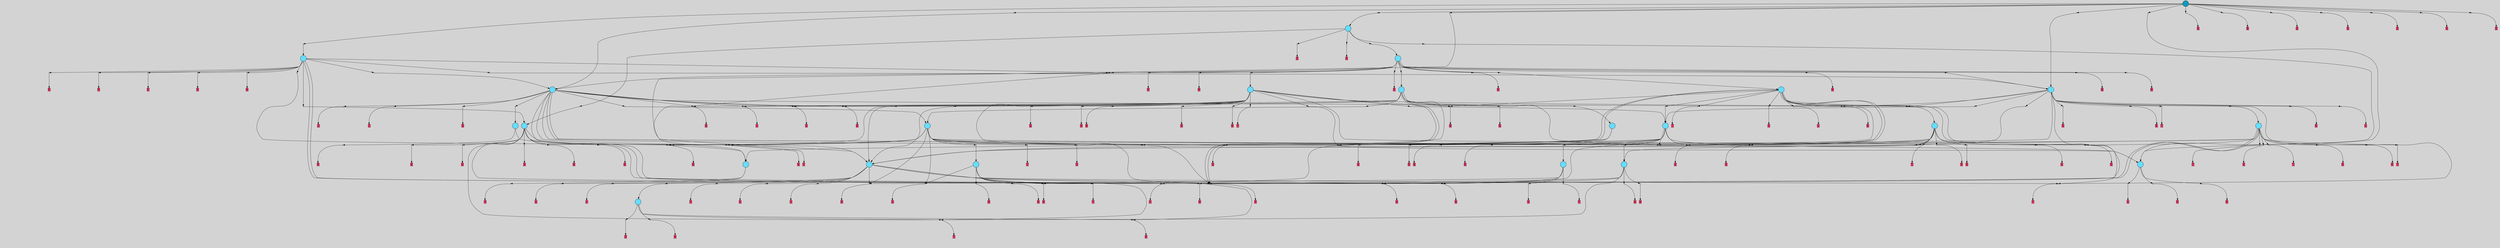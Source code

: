// File exported with GEGELATI v1.3.1
// On the 2024-04-08 15:26:36
// With the File::TPGGraphDotExporter
digraph{
	graph[pad = "0.212, 0.055" bgcolor = lightgray]
	node[shape=circle style = filled label = ""]
		T2 [fillcolor="#66ddff"]
		T4 [fillcolor="#66ddff"]
		T5 [fillcolor="#66ddff"]
		T8 [fillcolor="#66ddff"]
		T36 [fillcolor="#66ddff"]
		T102 [fillcolor="#66ddff"]
		T137 [fillcolor="#66ddff"]
		T191 [fillcolor="#66ddff"]
		T209 [fillcolor="#66ddff"]
		T210 [fillcolor="#66ddff"]
		T244 [fillcolor="#66ddff"]
		T273 [fillcolor="#66ddff"]
		T293 [fillcolor="#66ddff"]
		T333 [fillcolor="#66ddff"]
		T336 [fillcolor="#66ddff"]
		T363 [fillcolor="#66ddff"]
		T398 [fillcolor="#66ddff"]
		T409 [fillcolor="#66ddff"]
		T410 [fillcolor="#66ddff"]
		T620 [fillcolor="#66ddff"]
		T725 [fillcolor="#66ddff"]
		T791 [fillcolor="#66ddff"]
		T937 [fillcolor="#1199bb"]
		P23569 [fillcolor="#cccccc" shape=point] //
		I23569 [shape=box style=invis label="2|0&1|4#4|6#2|6#0|7#4|4#3|3&#92;n11|6&0|4#0|5#3|7#1|3#3|1#4|3&#92;n9|5&2|2#0|7#0|5#2|3#3|4#0|0&#92;n"]
		P23569 -> I23569[style=invis]
		A14717 [fillcolor="#ff3366" shape=box margin=0.03 width=0 height=0 label="2"]
		T2 -> P23569 -> A14717
		P23570 [fillcolor="#cccccc" shape=point] //
		I23570 [shape=box style=invis label="9|0&4|4#1|0#2|7#3|2#2|1#0|7&#92;n9|3&1|4#2|0#1|2#3|7#4|2#1|3&#92;n11|4&4|0#0|5#4|1#1|1#0|0#2|4&#92;n"]
		P23570 -> I23570[style=invis]
		A14718 [fillcolor="#ff3366" shape=box margin=0.03 width=0 height=0 label="3"]
		T2 -> P23570 -> A14718
		P23571 [fillcolor="#cccccc" shape=point] //
		I23571 [shape=box style=invis label="6|1&3|1#0|5#1|5#1|0#3|2#1|0&#92;n3|6&3|3#3|0#0|2#1|5#2|0#4|5&#92;n9|7&0|1#0|6#2|2#4|1#0|6#3|3&#92;n4|4&1|5#3|1#0|0#3|4#4|5#0|4&#92;n5|7&0|2#4|3#4|3#2|5#0|4#0|4&#92;n7|5&2|3#0|1#3|3#2|5#4|6#1|4&#92;n"]
		P23571 -> I23571[style=invis]
		A14719 [fillcolor="#ff3366" shape=box margin=0.03 width=0 height=0 label="4"]
		T4 -> P23571 -> A14719
		P23572 [fillcolor="#cccccc" shape=point] //
		I23572 [shape=box style=invis label="3|6&3|2#2|0#2|0#1|0#0|2#3|7&#92;n6|4&2|2#1|1#2|7#2|3#4|2#4|6&#92;n10|6&3|6#4|5#1|1#0|5#0|5#0|7&#92;n6|1&3|6#2|2#3|2#0|6#0|0#1|5&#92;n5|4&3|7#1|4#3|3#4|1#1|5#3|7&#92;n8|2&2|1#4|1#1|3#4|7#3|2#1|4&#92;n"]
		P23572 -> I23572[style=invis]
		A14720 [fillcolor="#ff3366" shape=box margin=0.03 width=0 height=0 label="5"]
		T4 -> P23572 -> A14720
		P23573 [fillcolor="#cccccc" shape=point] //
		I23573 [shape=box style=invis label="4|3&4|7#0|3#2|7#0|6#4|3#0|4&#92;n2|0&0|0#4|6#1|6#4|2#4|2#0|2&#92;n"]
		P23573 -> I23573[style=invis]
		A14721 [fillcolor="#ff3366" shape=box margin=0.03 width=0 height=0 label="5"]
		T5 -> P23573 -> A14721
		P23574 [fillcolor="#cccccc" shape=point] //
		I23574 [shape=box style=invis label="7|3&0|3#2|4#3|4#3|5#3|0#0|4&#92;n"]
		P23574 -> I23574[style=invis]
		A14722 [fillcolor="#ff3366" shape=box margin=0.03 width=0 height=0 label="6"]
		T5 -> P23574 -> A14722
		P23575 [fillcolor="#cccccc" shape=point] //
		I23575 [shape=box style=invis label="2|2&1|5#0|6#1|1#1|3#2|7#1|2&#92;n"]
		P23575 -> I23575[style=invis]
		A14723 [fillcolor="#ff3366" shape=box margin=0.03 width=0 height=0 label="8"]
		T8 -> P23575 -> A14723
		P23576 [fillcolor="#cccccc" shape=point] //
		I23576 [shape=box style=invis label="8|0&3|4#4|4#3|7#0|3#0|4#3|4&#92;n"]
		P23576 -> I23576[style=invis]
		A14724 [fillcolor="#ff3366" shape=box margin=0.03 width=0 height=0 label="0"]
		T8 -> P23576 -> A14724
		P23577 [fillcolor="#cccccc" shape=point] //
		I23577 [shape=box style=invis label="0|4&2|7#3|7#4|2#3|4#2|7#4|4&#92;n"]
		P23577 -> I23577[style=invis]
		A14725 [fillcolor="#ff3366" shape=box margin=0.03 width=0 height=0 label="6"]
		T4 -> P23577 -> A14725
		P23578 [fillcolor="#cccccc" shape=point] //
		I23578 [shape=box style=invis label="0|0&0|1#0|0#0|5#1|5#0|7#0|6&#92;n1|7&0|2#0|4#1|4#3|3#0|2#4|3&#92;n"]
		P23578 -> I23578[style=invis]
		A14726 [fillcolor="#ff3366" shape=box margin=0.03 width=0 height=0 label="1"]
		T5 -> P23578 -> A14726
		P23579 [fillcolor="#cccccc" shape=point] //
		I23579 [shape=box style=invis label="6|1&3|5#2|6#3|5#4|7#1|5#0|1&#92;n8|3&0|2#2|3#0|3#4|1#2|5#3|3&#92;n4|3&0|5#1|2#4|0#0|1#2|2#4|4&#92;n6|0&3|1#3|4#3|6#3|5#3|2#2|2&#92;n10|2&2|3#3|0#2|6#0|5#4|7#0|7&#92;n"]
		P23579 -> I23579[style=invis]
		A14727 [fillcolor="#ff3366" shape=box margin=0.03 width=0 height=0 label="7"]
		T36 -> P23579 -> A14727
		P23580 [fillcolor="#cccccc" shape=point] //
		I23580 [shape=box style=invis label="1|1&2|0#0|5#1|1#3|3#3|1#2|7&#92;n1|4&2|0#3|3#3|3#3|4#4|1#1|0&#92;n1|0&0|3#2|2#4|2#0|6#0|1#3|0&#92;n6|3&3|7#0|3#3|0#1|6#4|3#3|1&#92;n10|1&3|2#3|1#2|7#0|6#0|6#3|0&#92;n8|7&2|4#0|1#2|0#2|4#0|0#3|5&#92;n7|6&4|3#4|1#2|5#2|6#0|0#1|4&#92;n1|1&3|4#0|1#0|6#1|6#3|0#3|0&#92;n0|5&0|3#1|5#3|7#1|7#3|0#4|7&#92;n"]
		P23580 -> I23580[style=invis]
		A14728 [fillcolor="#ff3366" shape=box margin=0.03 width=0 height=0 label="0"]
		T36 -> P23580 -> A14728
		P23581 [fillcolor="#cccccc" shape=point] //
		I23581 [shape=box style=invis label="2|0&0|0#4|0#1|6#4|1#4|5#0|2&#92;n5|0&0|0#2|2#2|4#4|0#2|7#4|3&#92;n9|1&4|3#0|2#0|6#1|7#2|6#4|6&#92;n"]
		P23581 -> I23581[style=invis]
		A14729 [fillcolor="#ff3366" shape=box margin=0.03 width=0 height=0 label="5"]
		T36 -> P23581 -> A14729
		P23582 [fillcolor="#cccccc" shape=point] //
		I23582 [shape=box style=invis label="0|2&4|1#3|0#2|4#3|4#1|3#1|6&#92;n9|5&4|6#2|5#3|6#0|6#2|3#2|3&#92;n10|4&2|3#3|4#4|5#4|3#4|3#2|2&#92;n0|1&1|0#0|6#4|3#1|5#3|3#0|6&#92;n3|4&0|5#3|5#2|5#1|0#4|7#3|1&#92;n10|6&0|4#3|7#1|2#4|4#2|6#2|2&#92;n"]
		P23582 -> I23582[style=invis]
		A14730 [fillcolor="#ff3366" shape=box margin=0.03 width=0 height=0 label="4"]
		T36 -> P23582 -> A14730
		P23583 [fillcolor="#cccccc" shape=point] //
		I23583 [shape=box style=invis label="6|4&3|3#4|6#1|7#4|0#4|6#2|0&#92;n9|7&0|1#4|6#2|2#1|1#4|6#3|3&#92;n3|6&3|3#3|0#0|2#1|5#2|0#4|5&#92;n2|5&1|5#2|7#2|0#4|7#1|7#1|3&#92;n0|0&2|5#3|2#0|1#4|4#0|0#2|3&#92;n5|7&0|2#1|3#4|3#2|2#0|4#0|4&#92;n6|5&3|1#0|5#1|5#1|0#3|2#1|0&#92;n1|7&4|7#0|0#2|0#2|5#4|6#4|5&#92;n"]
		P23583 -> I23583[style=invis]
		A14731 [fillcolor="#ff3366" shape=box margin=0.03 width=0 height=0 label="4"]
		T102 -> P23583 -> A14731
		P23584 [fillcolor="#cccccc" shape=point] //
		I23584 [shape=box style=invis label="6|1&3|5#2|6#3|5#4|7#1|5#0|1&#92;n6|0&3|1#3|4#3|6#3|5#3|2#2|2&#92;n8|1&0|2#2|3#0|3#4|1#2|5#3|3&#92;n10|2&2|3#3|0#2|6#0|5#4|7#0|7&#92;n"]
		P23584 -> I23584[style=invis]
		A14732 [fillcolor="#ff3366" shape=box margin=0.03 width=0 height=0 label="7"]
		T102 -> P23584 -> A14732
		P23585 [fillcolor="#cccccc" shape=point] //
		I23585 [shape=box style=invis label="2|4&3|0#4|3#4|4#2|4#4|5#3|3&#92;n1|0&3|4#1|4#0|1#2|3#3|5#3|5&#92;n11|4&4|6#4|4#4|6#4|0#4|5#2|0&#92;n"]
		P23585 -> I23585[style=invis]
		A14733 [fillcolor="#ff3366" shape=box margin=0.03 width=0 height=0 label="3"]
		T102 -> P23585 -> A14733
		P23586 [fillcolor="#cccccc" shape=point] //
		I23586 [shape=box style=invis label="10|6&4|5#1|5#3|4#4|4#0|4#2|3&#92;n4|0&3|6#4|7#0|1#4|4#1|2#4|4&#92;n9|5&0|7#4|7#3|1#4|6#2|1#3|0&#92;n10|6&4|1#4|2#0|0#0|7#2|7#3|2&#92;n9|7&0|0#0|0#0|4#2|6#2|5#0|7&#92;n3|4&1|3#4|1#3|7#0|4#2|0#0|0&#92;n7|6&3|3#2|6#4|6#3|5#4|5#3|6&#92;n"]
		P23586 -> I23586[style=invis]
		A14734 [fillcolor="#ff3366" shape=box margin=0.03 width=0 height=0 label="5"]
		T102 -> P23586 -> A14734
		T137 -> P23580
		P23587 [fillcolor="#cccccc" shape=point] //
		I23587 [shape=box style=invis label="1|1&2|5#0|2#0|5#2|2#3|7#4|6&#92;n8|5&3|7#0|2#1|4#3|5#0|7#4|1&#92;n6|5&1|5#0|3#2|5#2|2#3|1#4|4&#92;n4|4&3|7#4|6#4|2#0|1#2|1#4|0&#92;n3|3&2|3#4|0#4|3#1|3#0|5#1|7&#92;n3|7&4|4#1|1#4|4#1|3#4|4#1|7&#92;n11|2&4|1#3|6#4|0#0|1#1|5#1|2&#92;n3|0&3|5#1|7#2|7#3|2#2|3#4|7&#92;n"]
		P23587 -> I23587[style=invis]
		A14735 [fillcolor="#ff3366" shape=box margin=0.03 width=0 height=0 label="7"]
		T137 -> P23587 -> A14735
		P23588 [fillcolor="#cccccc" shape=point] //
		I23588 [shape=box style=invis label="8|3&4|4#1|4#4|2#0|7#2|6#2|5&#92;n6|1&3|5#2|6#3|5#4|7#1|5#0|1&#92;n4|3&0|6#1|2#4|0#4|1#4|2#4|4&#92;n3|0&4|0#1|5#2|4#0|3#4|6#3|5&#92;n6|2&2|3#2|6#2|6#0|5#4|7#2|7&#92;n"]
		P23588 -> I23588[style=invis]
		A14736 [fillcolor="#ff3366" shape=box margin=0.03 width=0 height=0 label="7"]
		T137 -> P23588 -> A14736
		P23589 [fillcolor="#cccccc" shape=point] //
		I23589 [shape=box style=invis label="0|0&0|1#3|1#0|5#1|5#0|5#0|6&#92;n"]
		P23589 -> I23589[style=invis]
		A14737 [fillcolor="#ff3366" shape=box margin=0.03 width=0 height=0 label="1"]
		T137 -> P23589 -> A14737
		P23590 [fillcolor="#cccccc" shape=point] //
		I23590 [shape=box style=invis label="10|0&2|6#0|7#1|6#0|5#0|2#1|5&#92;n4|0&0|7#0|3#2|7#0|6#0|5#1|2&#92;n3|1&1|2#2|7#2|1#2|2#0|0#3|7&#92;n4|7&3|4#0|7#4|4#0|0#0|2#0|7&#92;n4|6&2|4#3|7#0|5#2|3#3|6#3|3&#92;n5|4&2|0#2|3#4|2#2|7#2|5#1|6&#92;n"]
		P23590 -> I23590[style=invis]
		A14738 [fillcolor="#ff3366" shape=box margin=0.03 width=0 height=0 label="1"]
		T137 -> P23590 -> A14738
		T137 -> P23577
		P23591 [fillcolor="#cccccc" shape=point] //
		I23591 [shape=box style=invis label="7|3&3|0#4|2#2|7#1|5#3|1#1|1&#92;n7|0&0|0#0|3#1|4#0|2#2|2#4|1&#92;n11|3&3|0#1|6#3|3#2|5#3|4#1|1&#92;n4|4&1|5#3|1#4|0#3|4#4|5#0|4&#92;n5|7&0|2#4|3#4|3#2|5#0|4#0|4&#92;n7|5&2|3#0|1#3|3#2|5#4|6#1|4&#92;n9|3&0|1#0|6#2|2#4|1#0|6#3|3&#92;n"]
		P23591 -> I23591[style=invis]
		T137 -> P23591 -> T102
		P23592 [fillcolor="#cccccc" shape=point] //
		I23592 [shape=box style=invis label="10|0&2|6#0|7#1|6#0|5#0|2#1|5&#92;n4|0&0|7#0|3#2|7#0|6#0|5#1|2&#92;n3|1&1|2#2|7#2|1#2|2#0|0#3|7&#92;n10|7&2|2#4|5#3|0#0|4#1|5#4|6&#92;n5|4&2|0#2|3#4|2#2|7#2|5#1|6&#92;n4|7&3|4#0|7#4|4#0|0#0|2#0|7&#92;n"]
		P23592 -> I23592[style=invis]
		A14739 [fillcolor="#ff3366" shape=box margin=0.03 width=0 height=0 label="1"]
		T137 -> P23592 -> A14739
		T137 -> P23582
		P23593 [fillcolor="#cccccc" shape=point] //
		I23593 [shape=box style=invis label="11|7&3|6#1|4#3|4#0|0#0|3#4|5&#92;n9|0&0|3#0|7#2|1#1|0#2|0#1|0&#92;n1|7&3|6#1|3#3|0#3|1#3|3#1|2&#92;n10|6&0|0#2|1#2|0#3|3#1|4#1|1&#92;n9|5&0|4#3|4#3|6#2|7#4|0#4|3&#92;n4|4&1|2#0|1#0|3#0|7#0|4#4|1&#92;n0|4&0|3#0|4#2|4#0|5#1|6#4|0&#92;n4|0&0|6#4|1#4|6#3|3#3|7#3|2&#92;n"]
		P23593 -> I23593[style=invis]
		A14740 [fillcolor="#ff3366" shape=box margin=0.03 width=0 height=0 label="7"]
		T191 -> P23593 -> A14740
		T191 -> P23577
		T191 -> P23584
		P23594 [fillcolor="#cccccc" shape=point] //
		I23594 [shape=box style=invis label="6|0&3|2#1|0#3|5#4|1#1|3#1|5&#92;n4|3&4|7#0|3#2|7#0|6#4|3#0|6&#92;n3|5&3|3#1|5#1|6#1|1#1|6#0|5&#92;n"]
		P23594 -> I23594[style=invis]
		A14741 [fillcolor="#ff3366" shape=box margin=0.03 width=0 height=0 label="5"]
		T191 -> P23594 -> A14741
		P23595 [fillcolor="#cccccc" shape=point] //
		I23595 [shape=box style=invis label="1|1&2|0#0|5#1|1#3|3#3|1#2|7&#92;n1|1&3|4#0|1#0|6#1|6#3|0#3|0&#92;n6|3&3|7#0|3#3|0#1|6#4|3#3|1&#92;n0|5&4|3#1|5#3|7#1|7#2|0#4|7&#92;n10|1&3|2#3|1#2|7#0|6#0|6#3|0&#92;n7|6&4|3#4|1#2|5#2|3#0|0#1|4&#92;n7|0&1|0#4|2#1|5#4|5#0|4#1|4&#92;n1|4&2|0#3|3#3|3#3|4#4|1#1|0&#92;n8|7&2|4#0|1#2|0#2|4#0|0#3|5&#92;n"]
		P23595 -> I23595[style=invis]
		A14742 [fillcolor="#ff3366" shape=box margin=0.03 width=0 height=0 label="0"]
		T191 -> P23595 -> A14742
		P23596 [fillcolor="#cccccc" shape=point] //
		I23596 [shape=box style=invis label="8|1&0|0#0|7#0|1#4|4#0|4#0|1&#92;n3|6&3|3#2|5#0|2#2|5#2|0#4|5&#92;n1|3&3|5#3|2#4|6#1|5#3|4#1|5&#92;n1|4&4|1#3|7#1|6#4|6#0|0#0|6&#92;n3|5&2|6#0|2#2|1#2|5#4|7#2|3&#92;n2|0&1|3#4|3#0|2#2|1#1|3#4|2&#92;n"]
		P23596 -> I23596[style=invis]
		A14743 [fillcolor="#ff3366" shape=box margin=0.03 width=0 height=0 label="4"]
		T191 -> P23596 -> A14743
		P23597 [fillcolor="#cccccc" shape=point] //
		I23597 [shape=box style=invis label="9|5&2|2#0|7#0|5#2|3#3|4#0|0&#92;n2|0&1|4#4|6#2|6#0|7#4|4#3|3&#92;n11|6&0|4#0|5#3|7#1|3#3|1#4|2&#92;n4|0&0|3#2|0#1|5#3|0#4|6#0|1&#92;n"]
		P23597 -> I23597[style=invis]
		A14744 [fillcolor="#ff3366" shape=box margin=0.03 width=0 height=0 label="2"]
		T191 -> P23597 -> A14744
		P23598 [fillcolor="#cccccc" shape=point] //
		I23598 [shape=box style=invis label="0|0&3|1#0|0#0|5#1|5#0|7#0|6&#92;n1|7&0|2#1|4#1|4#3|3#0|2#4|3&#92;n"]
		P23598 -> I23598[style=invis]
		A14745 [fillcolor="#ff3366" shape=box margin=0.03 width=0 height=0 label="1"]
		T209 -> P23598 -> A14745
		P23599 [fillcolor="#cccccc" shape=point] //
		I23599 [shape=box style=invis label="8|0&3|4#4|3#3|7#4|3#0|4#3|4&#92;n8|6&2|5#2|4#3|1#3|4#0|6#3|3&#92;n"]
		P23599 -> I23599[style=invis]
		A14746 [fillcolor="#ff3366" shape=box margin=0.03 width=0 height=0 label="0"]
		T209 -> P23599 -> A14746
		T209 -> P23584
		P23600 [fillcolor="#cccccc" shape=point] //
		I23600 [shape=box style=invis label="7|3&3|2#4|2#2|7#1|5#3|1#1|1&#92;n3|6&3|3#3|0#0|2#1|5#2|0#4|5&#92;n7|0&0|0#0|3#1|4#0|2#2|2#4|1&#92;n9|3&0|1#0|6#2|2#4|1#0|6#3|3&#92;n5|7&0|2#4|3#4|3#2|5#0|4#0|4&#92;n4|4&1|5#3|1#0|0#3|4#4|5#0|4&#92;n7|5&2|3#0|1#3|3#2|5#4|6#1|4&#92;n"]
		P23600 -> I23600[style=invis]
		A14747 [fillcolor="#ff3366" shape=box margin=0.03 width=0 height=0 label="4"]
		T209 -> P23600 -> A14747
		P23601 [fillcolor="#cccccc" shape=point] //
		I23601 [shape=box style=invis label="6|0&3|2#1|0#3|5#4|1#1|3#1|5&#92;n4|3&4|7#0|3#2|7#0|6#4|3#0|4&#92;n"]
		P23601 -> I23601[style=invis]
		A14748 [fillcolor="#ff3366" shape=box margin=0.03 width=0 height=0 label="5"]
		T209 -> P23601 -> A14748
		P23602 [fillcolor="#cccccc" shape=point] //
		I23602 [shape=box style=invis label="2|0&1|3#4|3#0|2#2|1#1|3#2|2&#92;n3|6&3|3#2|5#0|2#2|5#2|0#4|5&#92;n1|3&3|5#3|2#4|6#1|5#3|4#1|5&#92;n1|4&4|1#3|7#1|6#4|6#0|0#0|6&#92;n8|1&0|0#0|7#0|1#4|4#0|4#0|1&#92;n"]
		P23602 -> I23602[style=invis]
		A14749 [fillcolor="#ff3366" shape=box margin=0.03 width=0 height=0 label="4"]
		T209 -> P23602 -> A14749
		T210 -> P23598
		P23603 [fillcolor="#cccccc" shape=point] //
		I23603 [shape=box style=invis label="10|2&2|0#1|5#0|5#0|5#4|6#0|3&#92;n0|3&2|7#3|7#4|4#3|4#2|7#4|4&#92;n8|2&4|2#0|3#1|6#0|3#0|6#3|6&#92;n8|0&2|6#4|3#3|1#2|3#1|7#2|4&#92;n"]
		P23603 -> I23603[style=invis]
		A14750 [fillcolor="#ff3366" shape=box margin=0.03 width=0 height=0 label="6"]
		T210 -> P23603 -> A14750
		P23604 [fillcolor="#cccccc" shape=point] //
		I23604 [shape=box style=invis label="8|1&0|0#0|3#0|1#4|4#0|4#0|1&#92;n3|6&3|3#2|5#0|2#2|5#2|0#4|5&#92;n1|3&3|5#3|2#4|6#1|5#3|4#1|5&#92;n1|4&4|1#3|7#1|6#4|6#0|0#0|6&#92;n2|0&1|3#4|3#0|2#2|1#1|3#2|2&#92;n"]
		P23604 -> I23604[style=invis]
		A14751 [fillcolor="#ff3366" shape=box margin=0.03 width=0 height=0 label="4"]
		T210 -> P23604 -> A14751
		T210 -> P23599
		T210 -> P23584
		P23605 [fillcolor="#cccccc" shape=point] //
		I23605 [shape=box style=invis label="8|0&3|4#4|4#3|7#4|3#0|4#3|4&#92;n"]
		P23605 -> I23605[style=invis]
		A14752 [fillcolor="#ff3366" shape=box margin=0.03 width=0 height=0 label="0"]
		T210 -> P23605 -> A14752
		T210 -> P23601
		P23606 [fillcolor="#cccccc" shape=point] //
		I23606 [shape=box style=invis label="3|0&4|2#3|2#3|4#1|0#1|7#2|3&#92;n10|4&2|3#3|4#4|5#4|3#4|3#2|2&#92;n0|2&4|1#3|0#2|4#3|4#1|3#1|6&#92;n0|1&1|0#0|6#4|3#1|5#3|3#0|6&#92;n3|4&0|5#3|5#2|5#1|0#4|7#3|1&#92;n10|6&0|4#3|7#1|2#1|4#2|6#2|2&#92;n"]
		P23606 -> I23606[style=invis]
		T210 -> P23606 -> T2
		P23607 [fillcolor="#cccccc" shape=point] //
		I23607 [shape=box style=invis label="0|2&4|1#3|0#2|4#3|4#1|3#1|6&#92;n10|4&2|3#3|4#4|5#4|3#4|3#2|2&#92;n10|6&0|4#3|7#1|2#0|4#2|6#2|2&#92;n3|4&0|5#3|5#2|5#1|0#4|7#3|1&#92;n0|1&1|0#0|6#4|3#1|5#3|3#0|6&#92;n0|4&2|2#1|0#3|3#1|3#4|0#3|3&#92;n"]
		P23607 -> I23607[style=invis]
		A14753 [fillcolor="#ff3366" shape=box margin=0.03 width=0 height=0 label="4"]
		T210 -> P23607 -> A14753
		P23608 [fillcolor="#cccccc" shape=point] //
		I23608 [shape=box style=invis label="7|1&0|2#0|2#4|6#4|2#1|4#2|4&#92;n0|4&2|7#3|7#4|2#3|4#2|7#4|1&#92;n"]
		P23608 -> I23608[style=invis]
		A14754 [fillcolor="#ff3366" shape=box margin=0.03 width=0 height=0 label="6"]
		T210 -> P23608 -> A14754
		T244 -> P23580
		P23609 [fillcolor="#cccccc" shape=point] //
		I23609 [shape=box style=invis label="6|2&2|3#2|6#2|6#0|5#4|7#2|7&#92;n8|3&4|4#1|4#4|2#0|7#2|6#2|5&#92;n4|3&0|6#1|2#4|0#4|1#4|2#4|4&#92;n6|1&3|2#2|6#3|5#4|7#1|5#0|1&#92;n8|0&2|5#1|5#0|0#3|3#4|6#3|4&#92;n"]
		P23609 -> I23609[style=invis]
		T244 -> P23609 -> T191
		P23610 [fillcolor="#cccccc" shape=point] //
		I23610 [shape=box style=invis label="7|4&4|0#0|7#2|4#2|4#1|3#0|2&#92;n8|7&2|2#0|3#1|3#2|2#4|5#0|3&#92;n2|4&1|4#1|0#2|5#3|5#3|3#1|1&#92;n9|2&0|7#3|1#3|1#0|7#3|0#4|4&#92;n0|4&4|2#1|1#2|7#1|2#1|2#3|1&#92;n6|4&1|2#4|2#3|1#3|2#2|0#3|5&#92;n7|0&4|5#1|3#3|7#1|3#3|3#0|5&#92;n1|7&3|1#0|4#3|2#3|3#0|2#3|7&#92;n2|2&4|4#4|4#4|4#0|7#1|4#3|0&#92;n5|3&0|3#1|6#3|2#0|6#0|2#2|2&#92;n"]
		P23610 -> I23610[style=invis]
		T244 -> P23610 -> T2
		T244 -> P23575
		T244 -> P23597
		P23611 [fillcolor="#cccccc" shape=point] //
		I23611 [shape=box style=invis label="11|3&0|4#1|3#1|2#2|2#0|0#1|4&#92;n8|6&2|3#2|3#1|0#3|7#2|6#0|7&#92;n10|0&2|5#3|7#1|5#3|6#3|7#3|5&#92;n"]
		P23611 -> I23611[style=invis]
		A14755 [fillcolor="#ff3366" shape=box margin=0.03 width=0 height=0 label="7"]
		T244 -> P23611 -> A14755
		P23612 [fillcolor="#cccccc" shape=point] //
		I23612 [shape=box style=invis label="5|2&0|1#1|1#0|0#0|1#2|5#2|6&#92;n4|3&4|7#0|3#2|7#0|2#4|3#0|4&#92;n6|0&3|2#1|0#3|5#4|1#1|3#1|5&#92;n"]
		P23612 -> I23612[style=invis]
		A14756 [fillcolor="#ff3366" shape=box margin=0.03 width=0 height=0 label="5"]
		T244 -> P23612 -> A14756
		P23613 [fillcolor="#cccccc" shape=point] //
		I23613 [shape=box style=invis label="3|5&4|4#1|6#3|1#4|6#4|1#1|5&#92;n6|1&3|4#3|1#0|6#0|4#1|3#3|3&#92;n10|5&4|0#0|6#3|5#2|6#1|1#0|4&#92;n7|3&1|4#1|1#2|4#0|6#0|3#2|4&#92;n5|0&4|1#3|2#0|6#2|2#1|4#4|4&#92;n"]
		P23613 -> I23613[style=invis]
		A14757 [fillcolor="#ff3366" shape=box margin=0.03 width=0 height=0 label="3"]
		T244 -> P23613 -> A14757
		T244 -> P23606
		P23614 [fillcolor="#cccccc" shape=point] //
		I23614 [shape=box style=invis label="1|1&2|0#0|5#1|1#3|3#3|1#2|7&#92;n1|4&2|0#3|3#3|3#3|4#4|1#1|0&#92;n1|0&0|3#2|2#4|2#0|6#0|1#3|0&#92;n6|3&3|7#0|3#3|0#1|6#4|3#3|1&#92;n10|1&3|1#3|1#2|7#0|6#0|6#3|0&#92;n1|1&3|4#0|1#0|6#1|6#3|0#3|0&#92;n7|6&4|3#4|1#2|5#2|6#0|0#1|4&#92;n8|7&2|4#0|1#2|0#2|4#0|0#3|5&#92;n"]
		P23614 -> I23614[style=invis]
		A14758 [fillcolor="#ff3366" shape=box margin=0.03 width=0 height=0 label="0"]
		T244 -> P23614 -> A14758
		P23615 [fillcolor="#cccccc" shape=point] //
		I23615 [shape=box style=invis label="3|6&3|3#2|4#0|2#2|5#2|0#4|5&#92;n1|3&3|5#3|3#4|6#1|5#3|4#1|5&#92;n10|0&0|7#1|4#2|2#2|7#0|3#4|5&#92;n0|0&4|7#3|1#3|4#2|3#3|2#1|7&#92;n"]
		P23615 -> I23615[style=invis]
		A14759 [fillcolor="#ff3366" shape=box margin=0.03 width=0 height=0 label="4"]
		T244 -> P23615 -> A14759
		P23616 [fillcolor="#cccccc" shape=point] //
		I23616 [shape=box style=invis label="9|3&0|4#0|0#2|3#3|0#0|3#1|6&#92;n8|3&4|4#1|4#4|2#0|7#2|6#2|5&#92;n4|3&0|6#1|2#4|0#4|1#4|2#4|4&#92;n3|0&4|0#1|5#2|4#0|3#4|6#3|5&#92;n6|2&2|3#2|6#2|6#0|5#4|7#2|7&#92;n"]
		P23616 -> I23616[style=invis]
		A14760 [fillcolor="#ff3366" shape=box margin=0.03 width=0 height=0 label="7"]
		T244 -> P23616 -> A14760
		T244 -> P23586
		P23617 [fillcolor="#cccccc" shape=point] //
		I23617 [shape=box style=invis label="8|3&0|2#2|3#0|3#4|1#2|5#3|3&#92;n6|1&3|5#2|6#3|5#4|7#1|5#0|1&#92;n4|3&0|5#1|2#4|0#0|1#2|2#4|6&#92;n6|0&3|1#3|4#3|6#3|5#3|2#2|2&#92;n"]
		P23617 -> I23617[style=invis]
		T244 -> P23617 -> T5
		P23618 [fillcolor="#cccccc" shape=point] //
		I23618 [shape=box style=invis label="9|5&4|7#0|5#1|4#0|6#4|4#2|2&#92;n11|4&4|1#0|7#4|0#3|0#2|5#1|7&#92;n2|0&0|4#1|3#0|1#3|0#2|3#4|0&#92;n10|5&0|5#1|1#0|1#4|1#1|3#3|4&#92;n"]
		P23618 -> I23618[style=invis]
		A14761 [fillcolor="#ff3366" shape=box margin=0.03 width=0 height=0 label="0"]
		T273 -> P23618 -> A14761
		P23619 [fillcolor="#cccccc" shape=point] //
		I23619 [shape=box style=invis label="10|5&2|3#3|2#4|5#4|3#4|4#2|2&#92;n0|2&4|1#3|0#2|4#3|4#1|3#1|6&#92;n2|0&1|0#1|0#0|6#0|3#3|0#2|3&#92;n3|4&0|5#0|5#3|5#1|0#4|7#3|1&#92;n8|4&2|3#2|5#1|5#3|3#2|2#0|4&#92;n6|6&1|7#2|1#1|6#2|6#1|2#1|5&#92;n1|5&1|5#1|0#2|1#2|6#4|0#4|7&#92;n0|4&2|2#1|0#3|3#1|3#4|0#3|3&#92;n0|1&0|0#0|6#4|3#0|5#3|3#0|6&#92;n4|2&1|2#4|3#3|3#2|5#1|4#4|4&#92;n"]
		P23619 -> I23619[style=invis]
		T273 -> P23619 -> T36
		T273 -> P23612
		P23620 [fillcolor="#cccccc" shape=point] //
		I23620 [shape=box style=invis label="8|1&1|6#3|6#1|3#1|6#1|5#3|1&#92;n8|7&2|1#4|1#1|7#4|7#3|2#1|4&#92;n10|6&3|6#4|5#2|1#0|5#0|5#0|7&#92;n6|4&2|2#1|1#2|7#2|3#4|2#4|6&#92;n9|0&3|1#4|3#1|5#1|7#3|7#1|1&#92;n5|4&3|7#1|4#3|3#4|1#1|5#3|7&#92;n3|6&3|2#2|0#2|0#1|0#0|2#3|7&#92;n"]
		P23620 -> I23620[style=invis]
		T273 -> P23620 -> T209
		P23621 [fillcolor="#cccccc" shape=point] //
		I23621 [shape=box style=invis label="7|5&4|0#4|7#1|5#4|1#0|5#1|5&#92;n3|1&3|3#4|5#0|7#3|0#0|7#1|2&#92;n5|7&0|1#2|2#1|2#4|0#4|6#2|6&#92;n2|0&1|5#2|6#2|5#0|2#0|1#3|5&#92;n4|7&1|0#2|3#4|0#1|1#4|2#3|7&#92;n10|2&1|1#2|1#2|2#0|2#3|5#1|7&#92;n8|6&0|5#0|0#0|1#0|4#1|6#0|6&#92;n"]
		P23621 -> I23621[style=invis]
		A14762 [fillcolor="#ff3366" shape=box margin=0.03 width=0 height=0 label="4"]
		T273 -> P23621 -> A14762
		P23622 [fillcolor="#cccccc" shape=point] //
		I23622 [shape=box style=invis label="11|5&0|5#1|2#1|6#3|2#1|4#1|2&#92;n7|0&3|4#0|4#2|7#3|6#0|4#4|0&#92;n8|6&1|3#4|5#4|6#2|6#2|2#0|2&#92;n6|2&3|0#4|5#4|1#2|4#3|7#3|3&#92;n"]
		P23622 -> I23622[style=invis]
		A14763 [fillcolor="#ff3366" shape=box margin=0.03 width=0 height=0 label="4"]
		T273 -> P23622 -> A14763
		T273 -> P23617
		T273 -> P23594
		T273 -> P23610
		T293 -> P23612
		P23623 [fillcolor="#cccccc" shape=point] //
		I23623 [shape=box style=invis label="8|1&1|6#3|6#1|3#1|6#1|5#3|1&#92;n8|7&2|1#4|1#1|7#4|7#3|2#1|4&#92;n10|6&3|6#4|5#2|1#0|5#0|5#0|7&#92;n3|6&3|2#2|0#2|0#1|0#0|2#3|7&#92;n9|0&3|1#4|3#1|5#1|5#3|7#1|1&#92;n5|4&3|7#1|4#3|3#4|1#1|5#3|7&#92;n6|4&2|2#1|1#2|7#2|3#4|2#4|6&#92;n"]
		P23623 -> I23623[style=invis]
		T293 -> P23623 -> T209
		P23624 [fillcolor="#cccccc" shape=point] //
		I23624 [shape=box style=invis label="6|1&0|4#3|0#2|3#3|6#0|0#0|2&#92;n1|6&0|3#4|3#3|6#1|4#1|1#4|2&#92;n9|0&3|5#2|1#1|2#1|6#2|6#1|4&#92;n2|7&2|4#4|5#3|5#0|6#4|7#2|6&#92;n9|2&4|7#1|3#4|5#4|6#1|6#2|7&#92;n8|4&2|6#1|4#1|3#0|7#4|4#3|5&#92;n"]
		P23624 -> I23624[style=invis]
		A14764 [fillcolor="#ff3366" shape=box margin=0.03 width=0 height=0 label="4"]
		T293 -> P23624 -> A14764
		P23625 [fillcolor="#cccccc" shape=point] //
		I23625 [shape=box style=invis label="10|0&2|0#3|6#2|0#2|1#2|6#2|0&#92;n8|1&0|2#2|3#0|3#4|1#2|5#3|3&#92;n10|2&2|3#3|0#2|6#0|5#4|7#0|7&#92;n6|1&3|5#2|6#3|5#4|7#1|2#0|1&#92;n"]
		P23625 -> I23625[style=invis]
		A14765 [fillcolor="#ff3366" shape=box margin=0.03 width=0 height=0 label="7"]
		T293 -> P23625 -> A14765
		T293 -> P23622
		T293 -> P23617
		P23626 [fillcolor="#cccccc" shape=point] //
		I23626 [shape=box style=invis label="4|0&4|2#0|3#2|7#0|4#4|3#0|4&#92;n"]
		P23626 -> I23626[style=invis]
		A14766 [fillcolor="#ff3366" shape=box margin=0.03 width=0 height=0 label="5"]
		T293 -> P23626 -> A14766
		P23627 [fillcolor="#cccccc" shape=point] //
		I23627 [shape=box style=invis label="3|3&2|0#3|4#0|2#0|4#4|6#0|7&#92;n11|3&3|3#2|0#1|7#4|1#1|7#2|3&#92;n8|0&1|4#3|4#2|6#3|5#4|5#2|6&#92;n8|3&4|1#1|2#0|6#4|6#3|3#1|1&#92;n4|5&4|1#0|6#3|0#0|5#3|1#0|5&#92;n"]
		P23627 -> I23627[style=invis]
		T293 -> P23627 -> T137
		P23628 [fillcolor="#cccccc" shape=point] //
		I23628 [shape=box style=invis label="0|3&4|0#0|2#4|0#0|7#1|2#4|4&#92;n8|6&1|2#4|7#1|4#0|7#2|0#1|5&#92;n7|7&1|3#4|6#1|7#4|3#0|5#0|4&#92;n6|0&4|3#1|7#0|7#1|3#1|5#2|7&#92;n9|6&1|4#2|3#0|1#1|2#4|1#1|6&#92;n5|4&0|5#2|1#1|4#1|5#2|3#0|2&#92;n3|7&2|1#0|0#0|3#0|3#4|4#3|2&#92;n10|0&2|3#3|3#4|4#3|2#1|5#4|0&#92;n2|6&1|7#4|5#3|5#2|7#1|4#2|7&#92;n9|6&2|3#3|0#3|4#2|7#3|5#0|3&#92;n"]
		P23628 -> I23628[style=invis]
		A14767 [fillcolor="#ff3366" shape=box margin=0.03 width=0 height=0 label="5"]
		T293 -> P23628 -> A14767
		P23629 [fillcolor="#cccccc" shape=point] //
		I23629 [shape=box style=invis label="8|1&0|0#0|7#0|1#4|4#0|4#0|1&#92;n3|6&3|3#2|5#0|2#2|5#2|0#4|5&#92;n1|3&3|5#3|2#4|6#1|5#3|4#1|5&#92;n1|4&4|1#3|7#1|6#4|6#0|0#0|6&#92;n4|0&2|7#1|6#0|2#1|5#4|4#1|1&#92;n2|0&1|3#4|3#0|2#2|1#1|5#2|2&#92;n"]
		P23629 -> I23629[style=invis]
		T333 -> P23629 -> T137
		P23630 [fillcolor="#cccccc" shape=point] //
		I23630 [shape=box style=invis label="11|4&3|7#1|4#2|7#0|0#1|5#2|0&#92;n9|6&1|1#3|7#3|0#2|2#3|5#4|1&#92;n10|0&2|3#1|7#0|0#3|7#0|1#3|0&#92;n3|4&0|3#3|0#2|6#0|5#4|7#4|7&#92;n6|2&0|7#0|1#1|7#1|4#4|0#4|7&#92;n9|4&3|5#3|4#3|6#1|1#1|2#3|2&#92;n3|5&0|7#2|4#0|4#4|0#4|6#0|0&#92;n"]
		P23630 -> I23630[style=invis]
		A14768 [fillcolor="#ff3366" shape=box margin=0.03 width=0 height=0 label="7"]
		T333 -> P23630 -> A14768
		P23631 [fillcolor="#cccccc" shape=point] //
		I23631 [shape=box style=invis label="0|6&0|6#3|5#2|5#0|0#4|2#0|5&#92;n6|6&2|0#3|4#1|7#4|0#2|7#4|4&#92;n0|4&2|7#3|7#4|2#3|2#2|7#4|4&#92;n8|5&0|0#4|0#4|6#0|0#4|1#4|3&#92;n0|0&1|0#3|1#0|1#3|1#0|3#0|1&#92;n"]
		P23631 -> I23631[style=invis]
		A14769 [fillcolor="#ff3366" shape=box margin=0.03 width=0 height=0 label="6"]
		T333 -> P23631 -> A14769
		P23632 [fillcolor="#cccccc" shape=point] //
		I23632 [shape=box style=invis label="10|0&3|1#0|6#4|5#1|0#0|3#1|4&#92;n0|7&4|0#3|5#3|7#3|6#0|6#0|5&#92;n"]
		P23632 -> I23632[style=invis]
		A14770 [fillcolor="#ff3366" shape=box margin=0.03 width=0 height=0 label="5"]
		T333 -> P23632 -> A14770
		P23633 [fillcolor="#cccccc" shape=point] //
		I23633 [shape=box style=invis label="8|0&3|4#4|3#3|7#4|3#0|4#3|4&#92;n2|2&2|4#2|5#1|3#3|6#1|7#0|2&#92;n8|6&2|5#2|4#3|1#3|4#0|6#3|3&#92;n"]
		P23633 -> I23633[style=invis]
		T333 -> P23633 -> T273
		T333 -> P23617
		P23634 [fillcolor="#cccccc" shape=point] //
		I23634 [shape=box style=invis label="0|4&2|7#3|7#4|2#3|4#2|7#3|1&#92;n"]
		P23634 -> I23634[style=invis]
		A14771 [fillcolor="#ff3366" shape=box margin=0.03 width=0 height=0 label="6"]
		T333 -> P23634 -> A14771
		P23635 [fillcolor="#cccccc" shape=point] //
		I23635 [shape=box style=invis label="4|3&4|7#0|3#2|7#0|6#4|3#0|4&#92;n6|0&3|6#1|0#3|5#4|1#1|3#1|5&#92;n"]
		P23635 -> I23635[style=invis]
		T333 -> P23635 -> T293
		T333 -> P23587
		P23636 [fillcolor="#cccccc" shape=point] //
		I23636 [shape=box style=invis label="0|0&0|1#3|1#0|1#4|5#0|5#0|6&#92;n"]
		P23636 -> I23636[style=invis]
		A14772 [fillcolor="#ff3366" shape=box margin=0.03 width=0 height=0 label="1"]
		T333 -> P23636 -> A14772
		T333 -> P23612
		T333 -> P23629
		P23637 [fillcolor="#cccccc" shape=point] //
		I23637 [shape=box style=invis label="8|0&3|3#4|4#3|7#0|3#0|4#3|4&#92;n"]
		P23637 -> I23637[style=invis]
		A14773 [fillcolor="#ff3366" shape=box margin=0.03 width=0 height=0 label="0"]
		T333 -> P23637 -> A14773
		T333 -> P23612
		P23638 [fillcolor="#cccccc" shape=point] //
		I23638 [shape=box style=invis label="3|4&0|3#3|0#2|6#0|5#4|7#4|7&#92;n9|6&1|1#3|7#3|0#2|2#3|5#4|1&#92;n6|2&0|7#0|1#1|7#1|4#4|0#4|7&#92;n11|4&3|7#1|4#2|7#0|0#1|5#2|0&#92;n10|0&2|3#1|7#0|0#3|7#0|1#3|0&#92;n6|4&3|5#3|4#3|6#1|1#1|2#3|2&#92;n3|5&0|1#2|4#0|4#4|0#4|6#0|0&#92;n"]
		P23638 -> I23638[style=invis]
		A14774 [fillcolor="#ff3366" shape=box margin=0.03 width=0 height=0 label="7"]
		T336 -> P23638 -> A14774
		T336 -> P23617
		T336 -> P23601
		P23639 [fillcolor="#cccccc" shape=point] //
		I23639 [shape=box style=invis label="10|2&2|3#3|0#2|6#0|5#4|7#0|7&#92;n1|0&3|1#3|4#3|6#3|5#3|2#2|2&#92;n8|1&0|2#2|3#0|3#4|1#2|5#3|3&#92;n"]
		P23639 -> I23639[style=invis]
		A14775 [fillcolor="#ff3366" shape=box margin=0.03 width=0 height=0 label="7"]
		T336 -> P23639 -> A14775
		P23640 [fillcolor="#cccccc" shape=point] //
		I23640 [shape=box style=invis label="6|3&1|2#3|5#0|6#2|4#4|0#0|1&#92;n10|3&2|1#3|1#0|5#2|7#0|2#2|4&#92;n2|2&4|7#4|3#0|2#2|6#0|5#4|0&#92;n8|2&3|6#0|2#2|5#3|2#2|5#0|4&#92;n"]
		P23640 -> I23640[style=invis]
		A14776 [fillcolor="#ff3366" shape=box margin=0.03 width=0 height=0 label="2"]
		T336 -> P23640 -> A14776
		T336 -> P23629
		T336 -> P23637
		P23641 [fillcolor="#cccccc" shape=point] //
		I23641 [shape=box style=invis label="8|1&0|2#2|3#0|1#4|1#2|5#3|3&#92;n1|0&2|4#2|4#2|1#3|3#1|4#3|0&#92;n9|2&2|3#3|0#2|6#0|5#1|7#0|7&#92;n"]
		P23641 -> I23641[style=invis]
		A14777 [fillcolor="#ff3366" shape=box margin=0.03 width=0 height=0 label="7"]
		T336 -> P23641 -> A14777
		P23642 [fillcolor="#cccccc" shape=point] //
		I23642 [shape=box style=invis label="5|0&1|3#2|2#1|0#1|2#3|3#1|2&#92;n1|3&3|1#4|7#0|1#2|5#0|0#1|5&#92;n"]
		P23642 -> I23642[style=invis]
		A14778 [fillcolor="#ff3366" shape=box margin=0.03 width=0 height=0 label="0"]
		T336 -> P23642 -> A14778
		T336 -> P23601
		P23643 [fillcolor="#cccccc" shape=point] //
		I23643 [shape=box style=invis label="5|5&1|7#1|4#4|2#4|6#2|0#0|3&#92;n8|0&3|4#4|4#3|7#0|3#0|4#3|4&#92;n"]
		P23643 -> I23643[style=invis]
		A14779 [fillcolor="#ff3366" shape=box margin=0.03 width=0 height=0 label="0"]
		T336 -> P23643 -> A14779
		P23644 [fillcolor="#cccccc" shape=point] //
		I23644 [shape=box style=invis label="2|4&4|1#2|0#4|4#0|4#4|5#0|1&#92;n9|6&3|1#3|7#0|0#2|5#1|5#2|1&#92;n0|0&4|5#2|3#1|6#0|5#2|1#4|6&#92;n"]
		P23644 -> I23644[style=invis]
		A14780 [fillcolor="#ff3366" shape=box margin=0.03 width=0 height=0 label="7"]
		T363 -> P23644 -> A14780
		P23645 [fillcolor="#cccccc" shape=point] //
		I23645 [shape=box style=invis label="0|6&0|6#3|5#2|5#0|0#4|2#0|5&#92;n6|6&2|0#3|4#1|7#4|0#2|7#4|4&#92;n0|4&2|7#3|7#4|2#3|0#2|7#4|4&#92;n0|0&1|0#3|1#0|1#3|1#0|3#0|1&#92;n8|5&0|0#4|0#4|6#0|0#4|1#4|3&#92;n"]
		P23645 -> I23645[style=invis]
		A14781 [fillcolor="#ff3366" shape=box margin=0.03 width=0 height=0 label="6"]
		T363 -> P23645 -> A14781
		T363 -> P23601
		P23646 [fillcolor="#cccccc" shape=point] //
		I23646 [shape=box style=invis label="9|0&2|5#2|3#4|1#4|4#4|1#2|7&#92;n8|2&3|6#0|2#2|5#3|2#2|5#0|4&#92;n10|3&2|1#1|1#0|5#2|7#0|2#2|4&#92;n2|2&4|7#4|3#0|2#2|6#0|5#4|0&#92;n6|3&1|2#3|5#0|6#2|4#4|0#0|1&#92;n"]
		P23646 -> I23646[style=invis]
		T363 -> P23646 -> T336
		P23647 [fillcolor="#cccccc" shape=point] //
		I23647 [shape=box style=invis label="7|0&1|5#4|0#3|6#2|1#2|6#0|7&#92;n4|1&3|7#2|2#2|2#4|7#4|1#3|6&#92;n0|7&2|6#4|1#1|5#1|4#4|4#3|4&#92;n5|4&1|7#3|1#3|5#2|4#3|6#0|1&#92;n8|6&4|0#3|3#0|3#3|7#4|4#0|5&#92;n11|5&3|0#3|3#1|7#4|0#1|5#2|3&#92;n"]
		P23647 -> I23647[style=invis]
		T363 -> P23647 -> T273
		T363 -> P23635
		T363 -> P23587
		P23648 [fillcolor="#cccccc" shape=point] //
		I23648 [shape=box style=invis label="0|0&0|1#3|1#0|5#4|5#0|5#0|6&#92;n"]
		P23648 -> I23648[style=invis]
		A14782 [fillcolor="#ff3366" shape=box margin=0.03 width=0 height=0 label="1"]
		T363 -> P23648 -> A14782
		P23649 [fillcolor="#cccccc" shape=point] //
		I23649 [shape=box style=invis label="0|1&0|1#1|7#4|6#3|1#0|5#1|6&#92;n0|0&4|2#0|2#2|7#2|0#0|2#0|6&#92;n"]
		P23649 -> I23649[style=invis]
		A14783 [fillcolor="#ff3366" shape=box margin=0.03 width=0 height=0 label="5"]
		T363 -> P23649 -> A14783
		P23650 [fillcolor="#cccccc" shape=point] //
		I23650 [shape=box style=invis label="2|0&2|0#4|1#4|7#1|0#0|3#1|7&#92;n8|2&0|0#0|7#0|1#4|4#0|4#0|1&#92;n4|1&2|7#1|6#0|2#0|5#4|4#1|1&#92;n1|3&3|5#3|2#4|6#1|5#3|4#1|5&#92;n3|2&3|3#2|2#0|2#2|5#2|0#4|5&#92;n"]
		P23650 -> I23650[style=invis]
		T363 -> P23650 -> T137
		T363 -> P23614
		P23651 [fillcolor="#cccccc" shape=point] //
		I23651 [shape=box style=invis label="1|6&2|2#4|6#3|1#0|4#3|4#2|5&#92;n5|5&2|4#3|7#1|1#1|1#2|3#4|2&#92;n7|6&0|5#2|1#2|5#3|5#0|6#4|2&#92;n8|0&1|7#2|0#0|1#2|7#3|4#2|3&#92;n"]
		P23651 -> I23651[style=invis]
		A14784 [fillcolor="#ff3366" shape=box margin=0.03 width=0 height=0 label="8"]
		T363 -> P23651 -> A14784
		T363 -> P23634
		T398 -> P23631
		P23652 [fillcolor="#cccccc" shape=point] //
		I23652 [shape=box style=invis label="10|0&3|1#3|6#4|5#1|0#0|3#1|4&#92;n6|3&4|3#0|7#4|4#4|5#2|2#3|2&#92;n"]
		P23652 -> I23652[style=invis]
		A14785 [fillcolor="#ff3366" shape=box margin=0.03 width=0 height=0 label="5"]
		T398 -> P23652 -> A14785
		P23653 [fillcolor="#cccccc" shape=point] //
		I23653 [shape=box style=invis label="2|2&2|4#2|5#1|3#3|6#1|7#0|2&#92;n8|0&3|4#4|3#3|7#4|3#0|4#3|4&#92;n8|6&2|5#1|4#3|1#3|4#0|6#3|3&#92;n"]
		P23653 -> I23653[style=invis]
		T398 -> P23653 -> T273
		P23654 [fillcolor="#cccccc" shape=point] //
		I23654 [shape=box style=invis label="6|0&3|1#3|4#3|6#3|5#3|2#2|6&#92;n4|5&3|0#1|2#4|4#0|6#3|2#4|2&#92;n7|0&4|6#2|1#0|5#2|1#2|4#0|4&#92;n9|1&0|1#1|2#0|7#0|6#3|3#0|3&#92;n3|1&2|5#2|0#1|6#3|1#1|2#0|1&#92;n10|6&4|0#4|0#3|6#4|4#2|5#2|0&#92;n"]
		P23654 -> I23654[style=invis]
		T398 -> P23654 -> T5
		P23655 [fillcolor="#cccccc" shape=point] //
		I23655 [shape=box style=invis label="11|0&3|0#2|5#0|1#4|6#1|6#2|4&#92;n1|6&4|7#3|5#3|5#3|7#4|4#3|1&#92;n"]
		P23655 -> I23655[style=invis]
		A14786 [fillcolor="#ff3366" shape=box margin=0.03 width=0 height=0 label="6"]
		T398 -> P23655 -> A14786
		T398 -> P23635
		P23656 [fillcolor="#cccccc" shape=point] //
		I23656 [shape=box style=invis label="1|1&2|5#0|2#0|5#2|2#3|7#4|6&#92;n3|0&3|5#1|7#1|7#3|2#2|3#4|7&#92;n1|4&3|7#4|6#4|2#0|1#2|1#4|0&#92;n3|3&2|3#4|0#4|3#1|3#0|5#1|7&#92;n8|4&3|1#0|1#4|6#2|3#2|2#1|0&#92;n3|7&4|4#1|1#4|4#1|3#4|4#1|7&#92;n8|5&3|7#0|2#1|4#3|5#0|7#4|1&#92;n11|2&4|1#3|6#4|0#0|1#1|5#1|2&#92;n"]
		P23656 -> I23656[style=invis]
		A14787 [fillcolor="#ff3366" shape=box margin=0.03 width=0 height=0 label="7"]
		T398 -> P23656 -> A14787
		P23657 [fillcolor="#cccccc" shape=point] //
		I23657 [shape=box style=invis label="0|6&0|6#2|6#4|2#3|7#2|0#2|1&#92;n0|0&0|1#1|0#4|1#1|3#3|6#1|1&#92;n2|4&1|1#0|6#1|3#1|4#3|7#1|7&#92;n8|4&4|2#0|7#3|6#4|5#2|2#4|4&#92;n10|7&3|7#1|3#3|2#1|2#1|7#0|1&#92;n"]
		P23657 -> I23657[style=invis]
		A14788 [fillcolor="#ff3366" shape=box margin=0.03 width=0 height=0 label="5"]
		T398 -> P23657 -> A14788
		P23658 [fillcolor="#cccccc" shape=point] //
		I23658 [shape=box style=invis label="8|1&0|0#0|7#0|1#4|4#0|4#0|1&#92;n2|0&1|3#4|3#0|2#2|1#1|5#3|2&#92;n1|3&3|5#3|2#4|6#1|5#3|4#1|5&#92;n1|4&4|1#3|7#1|6#4|6#0|0#0|6&#92;n4|0&2|7#1|6#0|2#1|5#4|4#1|1&#92;n3|6&3|3#2|5#0|2#2|5#2|0#4|5&#92;n"]
		P23658 -> I23658[style=invis]
		T398 -> P23658 -> T137
		T398 -> P23637
		T398 -> P23601
		P23659 [fillcolor="#cccccc" shape=point] //
		I23659 [shape=box style=invis label="1|3&3|5#3|2#4|6#1|5#3|4#1|5&#92;n3|6&3|3#2|5#0|2#2|5#2|0#4|5&#92;n8|1&0|0#0|7#0|1#4|4#0|4#0|1&#92;n1|4&4|1#0|7#1|6#4|6#0|0#0|6&#92;n2|0&1|3#4|3#0|2#2|1#1|5#2|2&#92;n"]
		P23659 -> I23659[style=invis]
		T398 -> P23659 -> T137
		P23660 [fillcolor="#cccccc" shape=point] //
		I23660 [shape=box style=invis label="9|3&3|6#0|1#0|0#2|7#4|6#1|1&#92;n0|1&0|0#3|7#0|6#4|5#3|1#4|4&#92;n3|0&0|5#2|5#2|0#0|7#0|5#0|3&#92;n0|1&1|2#3|2#0|5#0|1#2|2#1|2&#92;n5|0&3|7#0|1#4|5#3|4#3|5#3|7&#92;n3|6&0|2#3|4#2|0#4|3#1|6#1|4&#92;n11|2&4|6#4|2#2|6#4|7#4|3#2|3&#92;n7|6&2|2#0|7#0|7#1|4#1|7#3|5&#92;n6|2&0|7#0|5#1|2#4|1#4|2#2|0&#92;n5|5&1|4#3|0#0|1#2|2#2|5#3|7&#92;n"]
		P23660 -> I23660[style=invis]
		A14789 [fillcolor="#ff3366" shape=box margin=0.03 width=0 height=0 label="4"]
		T398 -> P23660 -> A14789
		P23661 [fillcolor="#cccccc" shape=point] //
		I23661 [shape=box style=invis label="0|6&0|6#3|5#2|5#0|0#4|2#0|5&#92;n6|6&2|0#3|4#1|7#4|0#2|7#4|4&#92;n8|5&0|0#4|0#4|6#0|0#4|1#4|6&#92;n0|4&2|7#3|7#4|2#3|2#2|7#4|4&#92;n0|0&1|0#3|1#0|1#3|1#0|3#0|1&#92;n"]
		P23661 -> I23661[style=invis]
		A14790 [fillcolor="#ff3366" shape=box margin=0.03 width=0 height=0 label="6"]
		T398 -> P23661 -> A14790
		T398 -> P23611
		T409 -> P23629
		T409 -> P23601
		P23662 [fillcolor="#cccccc" shape=point] //
		I23662 [shape=box style=invis label="11|3&0|6#1|0#3|4#2|7#1|7#0|0&#92;n5|0&4|5#1|7#0|0#1|4#0|4#3|1&#92;n"]
		P23662 -> I23662[style=invis]
		A14791 [fillcolor="#ff3366" shape=box margin=0.03 width=0 height=0 label="2"]
		T409 -> P23662 -> A14791
		P23663 [fillcolor="#cccccc" shape=point] //
		I23663 [shape=box style=invis label="8|6&2|5#2|4#3|1#3|4#3|6#3|3&#92;n8|0&3|4#4|3#3|7#4|3#0|4#3|4&#92;n"]
		P23663 -> I23663[style=invis]
		A14792 [fillcolor="#ff3366" shape=box margin=0.03 width=0 height=0 label="0"]
		T409 -> P23663 -> A14792
		P23664 [fillcolor="#cccccc" shape=point] //
		I23664 [shape=box style=invis label="0|6&3|1#0|0#0|5#1|5#0|7#2|6&#92;n11|4&3|7#3|7#4|0#4|3#3|0#2|7&#92;n1|0&0|1#4|6#2|3#3|6#3|7#3|4&#92;n"]
		P23664 -> I23664[style=invis]
		A14793 [fillcolor="#ff3366" shape=box margin=0.03 width=0 height=0 label="1"]
		T409 -> P23664 -> A14793
		P23665 [fillcolor="#cccccc" shape=point] //
		I23665 [shape=box style=invis label="1|0&1|6#1|3#2|2#4|3#4|0#4|5&#92;n4|7&0|2#1|5#2|6#1|4#3|6#0|0&#92;n7|3&3|2#4|2#1|7#0|4#3|2#2|1&#92;n3|7&1|0#3|5#3|4#0|4#4|7#1|3&#92;n"]
		P23665 -> I23665[style=invis]
		A14794 [fillcolor="#ff3366" shape=box margin=0.03 width=0 height=0 label="5"]
		T409 -> P23665 -> A14794
		P23666 [fillcolor="#cccccc" shape=point] //
		I23666 [shape=box style=invis label="2|7&2|6#3|5#4|2#2|4#1|5#1|1&#92;n6|0&3|0#2|2#1|1#1|6#3|2#0|5&#92;n7|1&2|1#2|5#4|7#0|6#2|4#3|3&#92;n"]
		P23666 -> I23666[style=invis]
		T409 -> P23666 -> T244
		P23667 [fillcolor="#cccccc" shape=point] //
		I23667 [shape=box style=invis label="1|1&2|5#0|2#0|5#2|2#3|7#4|6&#92;n8|5&3|7#0|2#1|4#3|5#0|7#4|1&#92;n6|5&1|5#0|3#2|5#2|2#3|5#4|4&#92;n4|4&3|7#4|6#4|2#0|1#2|1#4|0&#92;n3|3&2|3#4|0#4|3#1|3#0|5#1|7&#92;n11|2&4|1#3|6#4|0#0|1#1|5#1|2&#92;n3|0&3|5#3|7#2|7#3|2#2|3#4|7&#92;n"]
		P23667 -> I23667[style=invis]
		T409 -> P23667 -> T8
		P23668 [fillcolor="#cccccc" shape=point] //
		I23668 [shape=box style=invis label="0|4&2|7#2|7#4|2#3|2#2|7#4|4&#92;n6|6&2|0#3|4#1|7#4|0#2|7#4|4&#92;n8|5&0|0#4|0#4|6#0|0#4|1#4|3&#92;n0|0&1|0#3|1#0|1#3|1#0|3#0|1&#92;n"]
		P23668 -> I23668[style=invis]
		A14795 [fillcolor="#ff3366" shape=box margin=0.03 width=0 height=0 label="6"]
		T409 -> P23668 -> A14795
		P23669 [fillcolor="#cccccc" shape=point] //
		I23669 [shape=box style=invis label="1|4&2|0#3|3#3|6#3|4#4|1#1|0&#92;n10|1&3|2#2|1#2|7#4|6#0|6#3|0&#92;n7|6&4|3#4|1#2|5#2|6#0|0#1|4&#92;n1|1&3|4#0|1#0|6#1|6#3|1#3|0&#92;n6|3&3|7#0|3#3|0#1|6#4|3#3|1&#92;n8|5&0|7#0|7#0|1#0|2#2|4#3|7&#92;n11|6&2|3#3|7#3|4#1|2#0|0#1|1&#92;n1|0&0|3#2|2#4|2#0|6#0|1#3|1&#92;n8|7&2|4#0|1#2|0#2|4#0|0#3|5&#92;n0|5&0|3#1|5#3|7#1|7#3|0#4|7&#92;n"]
		P23669 -> I23669[style=invis]
		A14796 [fillcolor="#ff3366" shape=box margin=0.03 width=0 height=0 label="0"]
		T409 -> P23669 -> A14796
		T409 -> P23617
		P23670 [fillcolor="#cccccc" shape=point] //
		I23670 [shape=box style=invis label="8|1&4|2#2|3#0|3#4|1#2|5#3|3&#92;n6|1&2|5#2|6#4|5#4|7#1|5#0|1&#92;n1|0&2|4#3|1#2|7#0|7#0|4#0|3&#92;n6|5&0|0#3|2#3|0#0|3#1|5#2|2&#92;n"]
		P23670 -> I23670[style=invis]
		A14797 [fillcolor="#ff3366" shape=box margin=0.03 width=0 height=0 label="7"]
		T409 -> P23670 -> A14797
		T409 -> P23615
		T409 -> P23634
		T409 -> P23617
		T410 -> P23629
		T410 -> P23601
		T410 -> P23663
		T410 -> P23664
		P23671 [fillcolor="#cccccc" shape=point] //
		I23671 [shape=box style=invis label="10|1&2|7#1|6#0|6#3|2#3|6#2|6&#92;n9|2&1|5#1|7#2|1#2|5#0|2#3|7&#92;n1|7&0|4#1|6#2|0#3|6#3|4#4|4&#92;n8|0&0|6#1|0#2|6#2|5#0|6#4|3&#92;n"]
		P23671 -> I23671[style=invis]
		T410 -> P23671 -> T4
		T410 -> P23665
		P23672 [fillcolor="#cccccc" shape=point] //
		I23672 [shape=box style=invis label="6|0&3|0#2|2#1|1#1|6#3|2#0|5&#92;n2|7&2|6#3|5#4|4#2|4#1|5#1|1&#92;n7|1&2|1#2|5#4|7#0|6#2|4#3|3&#92;n"]
		P23672 -> I23672[style=invis]
		T410 -> P23672 -> T244
		T410 -> P23631
		T410 -> P23669
		T410 -> P23601
		P23673 [fillcolor="#cccccc" shape=point] //
		I23673 [shape=box style=invis label="0|0&1|0#3|4#0|1#3|1#0|3#0|1&#92;n6|6&2|0#3|4#1|7#4|0#2|7#4|4&#92;n0|4&2|7#3|7#4|2#3|2#2|7#4|4&#92;n0|6&0|6#3|5#2|5#0|0#4|2#0|5&#92;n"]
		P23673 -> I23673[style=invis]
		A14798 [fillcolor="#ff3366" shape=box margin=0.03 width=0 height=0 label="6"]
		T410 -> P23673 -> A14798
		T410 -> P23617
		P23674 [fillcolor="#cccccc" shape=point] //
		I23674 [shape=box style=invis label="1|3&3|5#3|2#4|6#1|5#3|4#1|5&#92;n6|0&1|3#4|3#3|2#2|1#1|5#2|2&#92;n4|0&2|7#1|6#0|2#1|5#4|4#1|1&#92;n1|4&4|1#3|7#1|6#4|6#0|0#0|6&#92;n8|3&3|1#2|7#0|6#3|2#2|1#1|1&#92;n8|1&0|0#0|7#0|3#4|4#0|4#0|3&#92;n"]
		P23674 -> I23674[style=invis]
		T620 -> P23674 -> T137
		P23675 [fillcolor="#cccccc" shape=point] //
		I23675 [shape=box style=invis label="0|6&2|1#2|5#2|1#1|1#0|4#4|4&#92;n0|0&3|0#4|5#4|0#0|4#1|6#3|4&#92;n"]
		P23675 -> I23675[style=invis]
		A14799 [fillcolor="#ff3366" shape=box margin=0.03 width=0 height=0 label="6"]
		T620 -> P23675 -> A14799
		P23676 [fillcolor="#cccccc" shape=point] //
		I23676 [shape=box style=invis label="0|3&1|6#2|7#1|0#1|0#1|5#2|0&#92;n9|0&4|0#3|3#0|6#4|7#0|6#0|2&#92;n"]
		P23676 -> I23676[style=invis]
		T620 -> P23676 -> T333
		P23677 [fillcolor="#cccccc" shape=point] //
		I23677 [shape=box style=invis label="9|0&0|3#4|2#0|7#0|2#1|7#1|4&#92;n11|7&4|3#2|7#3|4#0|7#1|7#0|6&#92;n"]
		P23677 -> I23677[style=invis]
		T620 -> P23677 -> T410
		P23678 [fillcolor="#cccccc" shape=point] //
		I23678 [shape=box style=invis label="9|0&3|0#0|0#1|0#0|6#3|6#1|4&#92;n4|7&4|4#3|6#0|6#4|6#3|5#0|7&#92;n"]
		P23678 -> I23678[style=invis]
		A14800 [fillcolor="#ff3366" shape=box margin=0.03 width=0 height=0 label="6"]
		T620 -> P23678 -> A14800
		P23679 [fillcolor="#cccccc" shape=point] //
		I23679 [shape=box style=invis label="0|3&4|2#2|1#0|4#0|0#3|1#0|4&#92;n5|0&1|1#4|5#1|1#2|6#3|2#0|4&#92;n2|4&0|5#3|1#4|1#3|1#4|0#1|0&#92;n"]
		P23679 -> I23679[style=invis]
		A14801 [fillcolor="#ff3366" shape=box margin=0.03 width=0 height=0 label="8"]
		T620 -> P23679 -> A14801
		P23680 [fillcolor="#cccccc" shape=point] //
		I23680 [shape=box style=invis label="6|1&4|3#1|6#2|4#3|6#3|3#3|1&#92;n8|0&3|3#2|4#3|7#0|3#0|4#3|4&#92;n"]
		P23680 -> I23680[style=invis]
		A14802 [fillcolor="#ff3366" shape=box margin=0.03 width=0 height=0 label="0"]
		T620 -> P23680 -> A14802
		P23681 [fillcolor="#cccccc" shape=point] //
		I23681 [shape=box style=invis label="8|0&3|3#4|0#3|7#0|3#0|4#3|4&#92;n"]
		P23681 -> I23681[style=invis]
		A14803 [fillcolor="#ff3366" shape=box margin=0.03 width=0 height=0 label="0"]
		T620 -> P23681 -> A14803
		P23682 [fillcolor="#cccccc" shape=point] //
		I23682 [shape=box style=invis label="10|0&2|5#2|0#2|1#4|7#0|7#1|6&#92;n6|5&0|0#0|6#0|2#4|7#0|2#1|2&#92;n"]
		P23682 -> I23682[style=invis]
		T620 -> P23682 -> T2
		P23683 [fillcolor="#cccccc" shape=point] //
		I23683 [shape=box style=invis label="9|0&4|0#3|1#0|6#4|5#0|6#0|2&#92;n"]
		P23683 -> I23683[style=invis]
		T620 -> P23683 -> T398
		P23684 [fillcolor="#cccccc" shape=point] //
		I23684 [shape=box style=invis label="4|4&2|6#0|2#1|6#2|4#2|5#4|7&#92;n0|0&3|6#3|1#1|5#1|0#1|2#3|0&#92;n9|7&2|3#0|2#0|6#1|2#3|4#3|6&#92;n0|6&2|7#0|6#4|2#3|3#3|7#4|7&#92;n10|0&1|2#2|2#2|2#1|1#4|4#1|4&#92;n0|6&2|2#2|6#2|6#0|2#1|0#1|6&#92;n5|1&0|4#2|2#4|1#2|6#1|2#3|3&#92;n0|1&0|1#0|5#1|3#4|6#0|3#1|4&#92;n"]
		P23684 -> I23684[style=invis]
		A14804 [fillcolor="#ff3366" shape=box margin=0.03 width=0 height=0 label="6"]
		T620 -> P23684 -> A14804
		P23685 [fillcolor="#cccccc" shape=point] //
		I23685 [shape=box style=invis label="11|3&2|2#3|2#0|3#1|4#0|4#3|7&#92;n2|0&2|4#1|3#2|5#1|2#1|7#0|6&#92;n"]
		P23685 -> I23685[style=invis]
		T620 -> P23685 -> T363
		P23686 [fillcolor="#cccccc" shape=point] //
		I23686 [shape=box style=invis label="10|0&3|2#1|0#3|5#4|1#1|3#4|5&#92;n"]
		P23686 -> I23686[style=invis]
		A14805 [fillcolor="#ff3366" shape=box margin=0.03 width=0 height=0 label="5"]
		T620 -> P23686 -> A14805
		T620 -> P23676
		P23687 [fillcolor="#cccccc" shape=point] //
		I23687 [shape=box style=invis label="7|2&3|0#2|6#4|6#3|6#0|0#2|7&#92;n8|2&0|5#3|3#1|0#1|0#4|7#1|2&#92;n9|0&2|2#0|3#4|5#0|0#2|4#3|6&#92;n4|3&4|6#1|0#2|7#1|5#0|1#2|5&#92;n3|6&3|1#4|1#4|7#1|2#4|1#3|5&#92;n6|6&0|4#0|6#1|2#4|4#3|5#2|4&#92;n"]
		P23687 -> I23687[style=invis]
		T725 -> P23687 -> T5
		P23688 [fillcolor="#cccccc" shape=point] //
		I23688 [shape=box style=invis label="11|5&0|1#0|0#3|4#1|3#1|1#4|1&#92;n7|3&1|4#3|1#2|4#0|6#0|3#2|4&#92;n2|1&1|6#3|4#4|4#4|0#2|5#3|7&#92;n3|5&4|4#1|6#3|1#4|6#4|1#1|5&#92;n5|0&4|1#3|2#0|6#2|2#1|4#4|4&#92;n"]
		P23688 -> I23688[style=invis]
		A14806 [fillcolor="#ff3366" shape=box margin=0.03 width=0 height=0 label="3"]
		T725 -> P23688 -> A14806
		P23689 [fillcolor="#cccccc" shape=point] //
		I23689 [shape=box style=invis label="9|0&4|0#3|1#0|6#0|7#0|6#0|3&#92;n"]
		P23689 -> I23689[style=invis]
		T725 -> P23689 -> T620
		P23690 [fillcolor="#cccccc" shape=point] //
		I23690 [shape=box style=invis label="6|3&3|3#0|3#2|4#0|6#4|4#2|4&#92;n11|6&0|4#2|0#1|7#3|3#2|6#1|5&#92;n0|2&0|3#1|6#3|0#0|0#4|5#3|3&#92;n10|5&3|4#1|1#2|5#3|7#0|3#3|1&#92;n0|0&3|7#4|6#4|4#4|0#4|6#2|6&#92;n"]
		P23690 -> I23690[style=invis]
		T725 -> P23690 -> T210
		P23691 [fillcolor="#cccccc" shape=point] //
		I23691 [shape=box style=invis label="2|1&1|7#4|4#4|4#4|0#2|5#3|7&#92;n3|5&4|4#1|6#3|1#4|6#4|1#1|5&#92;n6|1&3|4#3|1#0|6#0|4#1|3#3|3&#92;n7|3&1|4#3|1#2|4#0|6#0|3#2|4&#92;n5|0&4|1#3|2#0|6#2|2#1|4#4|4&#92;n"]
		P23691 -> I23691[style=invis]
		A14807 [fillcolor="#ff3366" shape=box margin=0.03 width=0 height=0 label="3"]
		T725 -> P23691 -> A14807
		P23692 [fillcolor="#cccccc" shape=point] //
		I23692 [shape=box style=invis label="10|0&0|1#0|6#4|5#4|0#0|3#4|4&#92;n"]
		P23692 -> I23692[style=invis]
		A14808 [fillcolor="#ff3366" shape=box margin=0.03 width=0 height=0 label="5"]
		T791 -> P23692 -> A14808
		P23693 [fillcolor="#cccccc" shape=point] //
		I23693 [shape=box style=invis label="3|4&2|1#2|6#3|4#4|3#2|1#4|1&#92;n8|5&2|5#2|4#3|1#4|4#0|6#3|3&#92;n8|0&3|4#4|3#3|7#4|3#0|4#3|4&#92;n"]
		P23693 -> I23693[style=invis]
		T791 -> P23693 -> T363
		P23694 [fillcolor="#cccccc" shape=point] //
		I23694 [shape=box style=invis label="2|0&4|3#3|0#4|6#2|3#4|4#3|0&#92;n"]
		P23694 -> I23694[style=invis]
		T791 -> P23694 -> T210
		T791 -> P23601
		P23695 [fillcolor="#cccccc" shape=point] //
		I23695 [shape=box style=invis label="9|4&3|6#1|3#1|6#1|6#1|0#4|7&#92;n5|0&4|0#2|7#2|7#4|3#4|4#1|7&#92;n"]
		P23695 -> I23695[style=invis]
		A14809 [fillcolor="#ff3366" shape=box margin=0.03 width=0 height=0 label="5"]
		T791 -> P23695 -> A14809
		P23696 [fillcolor="#cccccc" shape=point] //
		I23696 [shape=box style=invis label="5|2&0|1#1|1#0|2#2|1#2|5#2|6&#92;n3|0&3|0#1|0#3|5#4|1#1|3#1|2&#92;n"]
		P23696 -> I23696[style=invis]
		A14810 [fillcolor="#ff3366" shape=box margin=0.03 width=0 height=0 label="5"]
		T791 -> P23696 -> A14810
		P23697 [fillcolor="#cccccc" shape=point] //
		I23697 [shape=box style=invis label="1|4&4|1#3|7#1|6#4|6#0|0#0|6&#92;n2|0&1|3#4|3#0|2#2|1#1|3#2|2&#92;n1|3&3|5#3|4#4|6#1|5#3|4#1|5&#92;n8|1&0|0#0|7#0|3#4|4#0|4#0|1&#92;n"]
		P23697 -> I23697[style=invis]
		T791 -> P23697 -> T409
		T791 -> P23601
		P23698 [fillcolor="#cccccc" shape=point] //
		I23698 [shape=box style=invis label="8|1&0|0#0|7#0|1#4|4#0|4#0|5&#92;n3|6&3|3#2|5#0|2#2|5#2|0#4|5&#92;n2|0&1|3#4|3#0|2#2|1#1|5#2|2&#92;n1|4&4|1#3|7#1|6#4|6#0|0#0|6&#92;n4|0&2|7#1|6#0|2#1|5#4|4#1|1&#92;n1|3&3|5#3|2#4|6#1|5#3|4#1|5&#92;n"]
		P23698 -> I23698[style=invis]
		T791 -> P23698 -> T137
		P23699 [fillcolor="#cccccc" shape=point] //
		I23699 [shape=box style=invis label="5|0&4|0#2|7#2|7#4|3#4|4#3|7&#92;n9|4&3|6#1|3#1|6#1|6#1|0#4|7&#92;n"]
		P23699 -> I23699[style=invis]
		A14811 [fillcolor="#ff3366" shape=box margin=0.03 width=0 height=0 label="5"]
		T791 -> P23699 -> A14811
		P23700 [fillcolor="#cccccc" shape=point] //
		I23700 [shape=box style=invis label="4|3&0|7#2|7#0|7#0|0#2|1#0|3&#92;n0|0&3|5#0|7#4|2#0|2#3|3#0|7&#92;n8|1&4|2#3|4#1|6#3|6#2|2#2|4&#92;n0|4&2|7#3|7#4|2#0|2#2|7#4|4&#92;n2|1&4|6#1|0#0|1#1|4#0|2#4|4&#92;n0|6&0|0#3|4#1|7#4|5#2|7#4|4&#92;n"]
		P23700 -> I23700[style=invis]
		A14812 [fillcolor="#ff3366" shape=box margin=0.03 width=0 height=0 label="6"]
		T791 -> P23700 -> A14812
		T791 -> P23674
		P23701 [fillcolor="#cccccc" shape=point] //
		I23701 [shape=box style=invis label="3|0&3|2#0|7#2|7#0|2#2|4#1|1&#92;n3|4&1|2#1|0#2|5#0|4#2|2#3|4&#92;n6|5&0|2#4|0#1|5#4|4#2|7#0|0&#92;n"]
		P23701 -> I23701[style=invis]
		A14813 [fillcolor="#ff3366" shape=box margin=0.03 width=0 height=0 label="5"]
		T937 -> P23701 -> A14813
		P23702 [fillcolor="#cccccc" shape=point] //
		I23702 [shape=box style=invis label="2|0&3|0#1|3#4|5#4|7#4|2#1|0&#92;n11|3&3|5#3|4#4|6#1|5#3|4#1|5&#92;n1|7&2|5#3|0#2|0#1|2#0|4#1|4&#92;n8|1&0|5#0|7#0|3#4|4#0|4#0|1&#92;n1|4&1|1#3|7#1|6#4|6#0|0#0|6&#92;n"]
		P23702 -> I23702[style=invis]
		T937 -> P23702 -> T409
		P23703 [fillcolor="#cccccc" shape=point] //
		I23703 [shape=box style=invis label="10|3&3|3#1|6#2|3#0|2#0|1#2|4&#92;n8|0&3|0#2|7#4|3#2|7#4|6#1|7&#92;n"]
		P23703 -> I23703[style=invis]
		T937 -> P23703 -> T791
		P23704 [fillcolor="#cccccc" shape=point] //
		I23704 [shape=box style=invis label="9|7&2|3#3|4#1|7#3|3#4|1#4|0&#92;n3|3&2|5#0|5#4|1#3|6#0|2#4|1&#92;n7|6&1|5#4|4#4|4#2|1#3|0#1|3&#92;n6|2&4|6#2|6#2|1#3|1#4|1#2|5&#92;n4|0&1|5#3|5#3|1#0|5#3|4#4|7&#92;n6|4&0|4#1|3#4|1#4|1#3|4#2|3&#92;n8|5&0|4#0|1#1|1#1|1#3|7#1|1&#92;n"]
		P23704 -> I23704[style=invis]
		A14814 [fillcolor="#ff3366" shape=box margin=0.03 width=0 height=0 label="8"]
		T937 -> P23704 -> A14814
		P23705 [fillcolor="#cccccc" shape=point] //
		I23705 [shape=box style=invis label="5|2&0|1#1|1#0|0#0|1#2|5#2|6&#92;n6|0&3|2#1|0#3|5#4|1#1|3#1|5&#92;n7|0&4|7#4|3#3|4#2|6#2|1#3|6&#92;n4|3&4|7#0|3#2|3#0|2#4|3#0|4&#92;n"]
		P23705 -> I23705[style=invis]
		A14815 [fillcolor="#ff3366" shape=box margin=0.03 width=0 height=0 label="5"]
		T937 -> P23705 -> A14815
		P23706 [fillcolor="#cccccc" shape=point] //
		I23706 [shape=box style=invis label="3|2&4|1#3|1#2|4#1|1#4|7#3|4&#92;n2|0&1|3#3|3#0|2#1|1#1|3#2|2&#92;n1|4&4|1#3|7#1|6#4|6#0|0#0|6&#92;n1|1&4|7#1|7#1|7#3|0#1|7#4|5&#92;n0|5&0|2#3|4#1|6#4|7#1|3#0|3&#92;n8|3&0|0#0|7#0|3#4|4#0|4#0|1&#92;n"]
		P23706 -> I23706[style=invis]
		T937 -> P23706 -> T409
		P23707 [fillcolor="#cccccc" shape=point] //
		I23707 [shape=box style=invis label="5|0&2|0#2|5#3|2#2|7#0|7#1|6&#92;n1|1&3|6#0|3#4|0#4|0#2|3#4|5&#92;n"]
		P23707 -> I23707[style=invis]
		T937 -> P23707 -> T725
		P23708 [fillcolor="#cccccc" shape=point] //
		I23708 [shape=box style=invis label="8|0&1|5#1|6#2|7#1|2#1|6#0|3&#92;n2|6&3|2#2|3#1|3#3|0#1|3#1|2&#92;n5|3&4|0#2|7#2|7#4|3#4|5#3|7&#92;n0|6&0|2#0|5#4|1#0|2#0|6#0|0&#92;n11|4&4|5#3|5#3|0#0|0#4|2#4|2&#92;n"]
		P23708 -> I23708[style=invis]
		A14816 [fillcolor="#ff3366" shape=box margin=0.03 width=0 height=0 label="5"]
		T937 -> P23708 -> A14816
		P23709 [fillcolor="#cccccc" shape=point] //
		I23709 [shape=box style=invis label="2|1&1|7#4|4#4|4#4|0#2|5#3|7&#92;n6|1&3|4#3|1#0|6#0|4#1|3#3|3&#92;n3|5&4|4#1|6#3|1#4|6#4|1#1|5&#92;n5|0&2|1#3|2#0|6#2|2#1|4#4|4&#92;n"]
		P23709 -> I23709[style=invis]
		A14817 [fillcolor="#ff3366" shape=box margin=0.03 width=0 height=0 label="3"]
		T937 -> P23709 -> A14817
		P23710 [fillcolor="#cccccc" shape=point] //
		I23710 [shape=box style=invis label="0|3&3|1#1|0#1|3#1|1#4|7#1|6&#92;n8|1&3|2#0|5#3|7#0|6#0|1#0|4&#92;n11|2&4|5#2|0#4|4#4|1#2|4#4|0&#92;n3|7&3|2#4|4#0|0#2|0#4|0#4|4&#92;n3|7&4|1#0|1#3|5#3|2#0|3#1|0&#92;n4|0&3|0#0|5#2|4#0|2#1|3#0|4&#92;n"]
		P23710 -> I23710[style=invis]
		T937 -> P23710 -> T363
		P23711 [fillcolor="#cccccc" shape=point] //
		I23711 [shape=box style=invis label="3|0&3|2#0|7#2|7#0|2#0|4#1|1&#92;n6|5&0|2#4|0#1|5#4|1#2|7#0|0&#92;n"]
		P23711 -> I23711[style=invis]
		A14818 [fillcolor="#ff3366" shape=box margin=0.03 width=0 height=0 label="5"]
		T937 -> P23711 -> A14818
		P23712 [fillcolor="#cccccc" shape=point] //
		I23712 [shape=box style=invis label="6|5&1|0#0|6#0|2#4|7#0|2#1|2&#92;n10|0&2|5#2|0#2|1#4|7#0|7#1|6&#92;n"]
		P23712 -> I23712[style=invis]
		T937 -> P23712 -> T5
		P23713 [fillcolor="#cccccc" shape=point] //
		I23713 [shape=box style=invis label="3|0&3|2#2|7#2|7#0|2#2|4#1|1&#92;n7|7&1|1#3|4#3|7#1|4#3|4#4|5&#92;n6|5&0|2#4|0#3|5#4|4#2|7#0|0&#92;n"]
		P23713 -> I23713[style=invis]
		A14819 [fillcolor="#ff3366" shape=box margin=0.03 width=0 height=0 label="5"]
		T937 -> P23713 -> A14819
		{ rank= same T937 }
}
